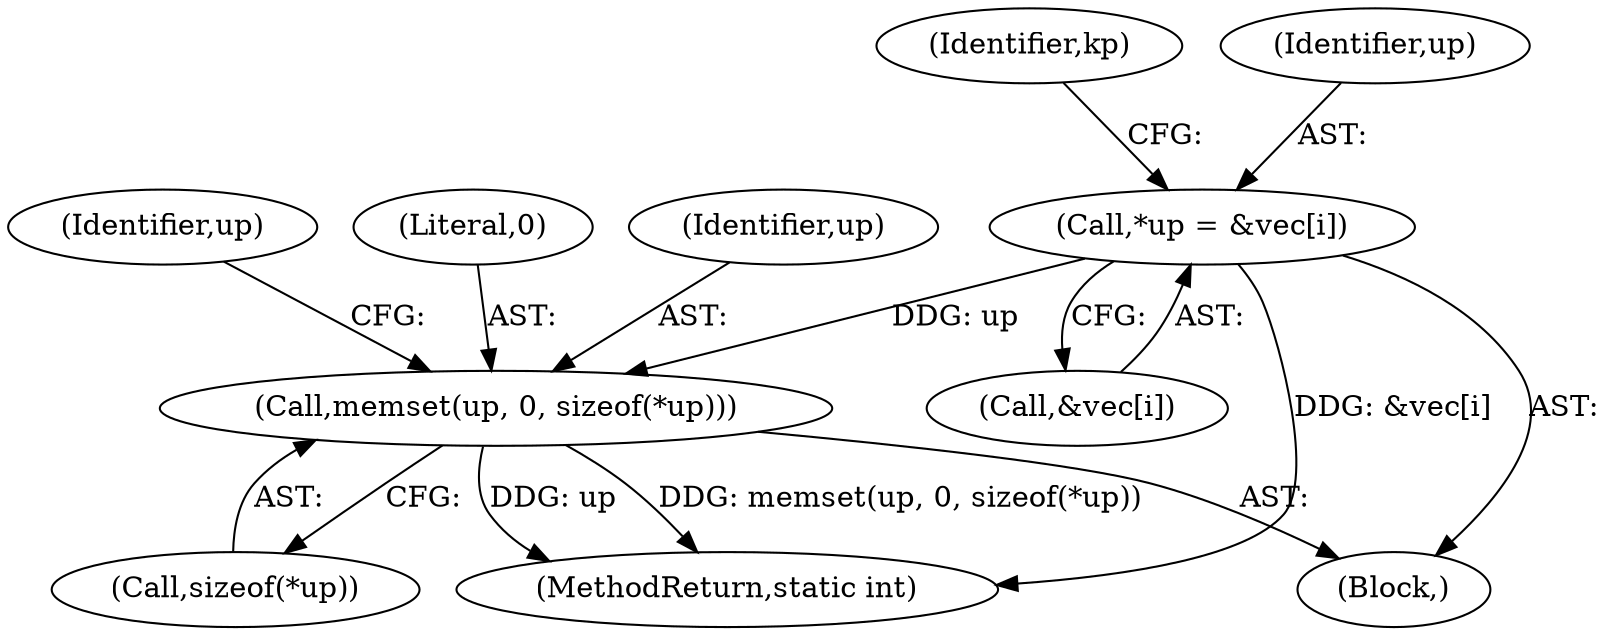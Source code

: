 digraph "0_linux_1f86840f897717f86d523a13e99a447e6a5d2fa5@array" {
"1000127" [label="(Call,*up = &vec[i])"];
"1000142" [label="(Call,memset(up, 0, sizeof(*up)))"];
"1000127" [label="(Call,*up = &vec[i])"];
"1000125" [label="(Block,)"];
"1000145" [label="(Call,sizeof(*up))"];
"1000135" [label="(Identifier,kp)"];
"1000151" [label="(Identifier,up)"];
"1000241" [label="(MethodReturn,static int)"];
"1000142" [label="(Call,memset(up, 0, sizeof(*up)))"];
"1000129" [label="(Call,&vec[i])"];
"1000128" [label="(Identifier,up)"];
"1000144" [label="(Literal,0)"];
"1000143" [label="(Identifier,up)"];
"1000127" -> "1000125"  [label="AST: "];
"1000127" -> "1000129"  [label="CFG: "];
"1000128" -> "1000127"  [label="AST: "];
"1000129" -> "1000127"  [label="AST: "];
"1000135" -> "1000127"  [label="CFG: "];
"1000127" -> "1000241"  [label="DDG: &vec[i]"];
"1000127" -> "1000142"  [label="DDG: up"];
"1000142" -> "1000125"  [label="AST: "];
"1000142" -> "1000145"  [label="CFG: "];
"1000143" -> "1000142"  [label="AST: "];
"1000144" -> "1000142"  [label="AST: "];
"1000145" -> "1000142"  [label="AST: "];
"1000151" -> "1000142"  [label="CFG: "];
"1000142" -> "1000241"  [label="DDG: memset(up, 0, sizeof(*up))"];
"1000142" -> "1000241"  [label="DDG: up"];
}
